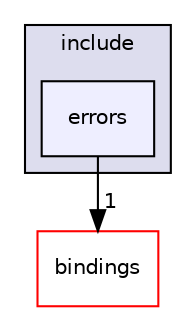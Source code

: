digraph "errors" {
  compound=true
  node [ fontsize="10", fontname="Helvetica"];
  edge [ labelfontsize="10", labelfontname="Helvetica"];
  subgraph clusterdir_8b1d150e9f156064a1b3b6bfd83b297b {
    graph [ bgcolor="#ddddee", pencolor="black", label="include" fontname="Helvetica", fontsize="10", URL="dir_8b1d150e9f156064a1b3b6bfd83b297b.html"]
  dir_db43dbe0c274604a6786453b48d530ea [shape=box, label="errors", style="filled", fillcolor="#eeeeff", pencolor="black", URL="dir_db43dbe0c274604a6786453b48d530ea.html"];
  }
  dir_ea91a2a72b7cbbf988d2bd2cd1d23e49 [shape=box label="bindings" fillcolor="white" style="filled" color="red" URL="dir_ea91a2a72b7cbbf988d2bd2cd1d23e49.html"];
  dir_db43dbe0c274604a6786453b48d530ea->dir_ea91a2a72b7cbbf988d2bd2cd1d23e49 [headlabel="1", labeldistance=1.5 headhref="dir_000025_000037.html"];
}

